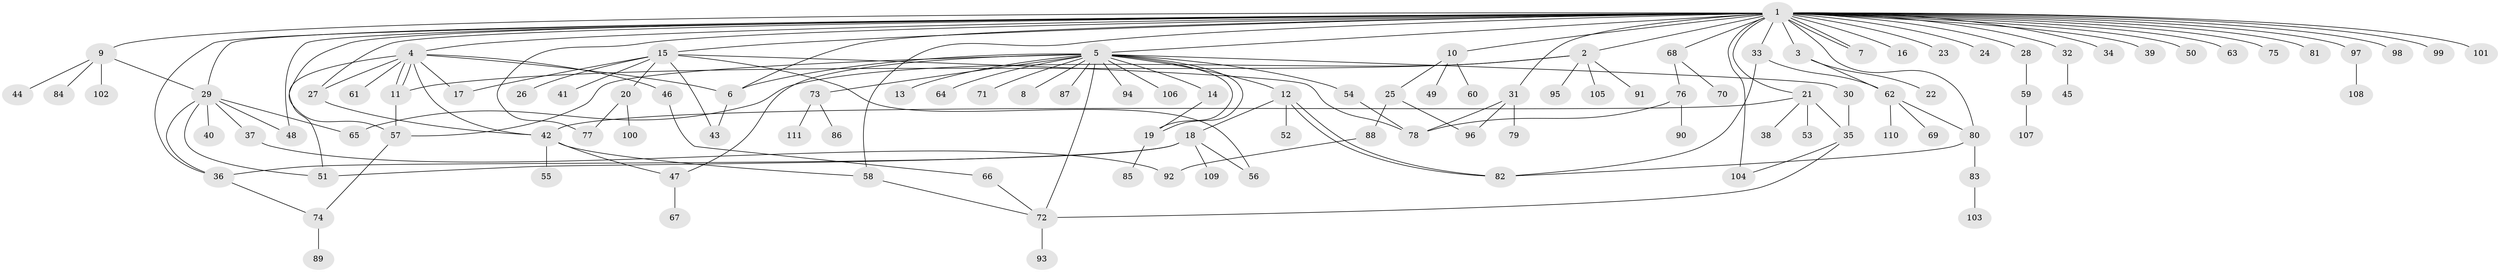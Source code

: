 // coarse degree distribution, {34: 0.012048192771084338, 6: 0.024096385542168676, 2: 0.14457831325301204, 10: 0.012048192771084338, 20: 0.012048192771084338, 1: 0.5301204819277109, 4: 0.060240963855421686, 3: 0.10843373493975904, 8: 0.012048192771084338, 5: 0.060240963855421686, 7: 0.024096385542168676}
// Generated by graph-tools (version 1.1) at 2025/23/03/03/25 07:23:53]
// undirected, 111 vertices, 151 edges
graph export_dot {
graph [start="1"]
  node [color=gray90,style=filled];
  1;
  2;
  3;
  4;
  5;
  6;
  7;
  8;
  9;
  10;
  11;
  12;
  13;
  14;
  15;
  16;
  17;
  18;
  19;
  20;
  21;
  22;
  23;
  24;
  25;
  26;
  27;
  28;
  29;
  30;
  31;
  32;
  33;
  34;
  35;
  36;
  37;
  38;
  39;
  40;
  41;
  42;
  43;
  44;
  45;
  46;
  47;
  48;
  49;
  50;
  51;
  52;
  53;
  54;
  55;
  56;
  57;
  58;
  59;
  60;
  61;
  62;
  63;
  64;
  65;
  66;
  67;
  68;
  69;
  70;
  71;
  72;
  73;
  74;
  75;
  76;
  77;
  78;
  79;
  80;
  81;
  82;
  83;
  84;
  85;
  86;
  87;
  88;
  89;
  90;
  91;
  92;
  93;
  94;
  95;
  96;
  97;
  98;
  99;
  100;
  101;
  102;
  103;
  104;
  105;
  106;
  107;
  108;
  109;
  110;
  111;
  1 -- 2;
  1 -- 3;
  1 -- 4;
  1 -- 5;
  1 -- 6;
  1 -- 7;
  1 -- 7;
  1 -- 9;
  1 -- 10;
  1 -- 15;
  1 -- 16;
  1 -- 21;
  1 -- 23;
  1 -- 24;
  1 -- 27;
  1 -- 28;
  1 -- 29;
  1 -- 31;
  1 -- 32;
  1 -- 33;
  1 -- 34;
  1 -- 36;
  1 -- 39;
  1 -- 48;
  1 -- 50;
  1 -- 57;
  1 -- 58;
  1 -- 63;
  1 -- 68;
  1 -- 75;
  1 -- 77;
  1 -- 80;
  1 -- 81;
  1 -- 97;
  1 -- 98;
  1 -- 99;
  1 -- 101;
  1 -- 104;
  2 -- 11;
  2 -- 65;
  2 -- 91;
  2 -- 95;
  2 -- 105;
  3 -- 22;
  3 -- 62;
  4 -- 6;
  4 -- 11;
  4 -- 11;
  4 -- 17;
  4 -- 27;
  4 -- 42;
  4 -- 46;
  4 -- 51;
  4 -- 61;
  5 -- 6;
  5 -- 8;
  5 -- 12;
  5 -- 13;
  5 -- 14;
  5 -- 19;
  5 -- 19;
  5 -- 30;
  5 -- 47;
  5 -- 54;
  5 -- 57;
  5 -- 64;
  5 -- 71;
  5 -- 72;
  5 -- 73;
  5 -- 87;
  5 -- 94;
  5 -- 106;
  6 -- 43;
  9 -- 29;
  9 -- 44;
  9 -- 84;
  9 -- 102;
  10 -- 25;
  10 -- 49;
  10 -- 60;
  11 -- 57;
  12 -- 18;
  12 -- 52;
  12 -- 82;
  12 -- 82;
  14 -- 19;
  15 -- 17;
  15 -- 20;
  15 -- 26;
  15 -- 41;
  15 -- 43;
  15 -- 56;
  15 -- 78;
  18 -- 36;
  18 -- 51;
  18 -- 56;
  18 -- 109;
  19 -- 85;
  20 -- 77;
  20 -- 100;
  21 -- 35;
  21 -- 38;
  21 -- 42;
  21 -- 53;
  25 -- 88;
  25 -- 96;
  27 -- 42;
  28 -- 59;
  29 -- 36;
  29 -- 37;
  29 -- 40;
  29 -- 48;
  29 -- 51;
  29 -- 65;
  30 -- 35;
  31 -- 78;
  31 -- 79;
  31 -- 96;
  32 -- 45;
  33 -- 62;
  33 -- 82;
  35 -- 72;
  35 -- 104;
  36 -- 74;
  37 -- 92;
  42 -- 47;
  42 -- 55;
  42 -- 58;
  46 -- 66;
  47 -- 67;
  54 -- 78;
  57 -- 74;
  58 -- 72;
  59 -- 107;
  62 -- 69;
  62 -- 80;
  62 -- 110;
  66 -- 72;
  68 -- 70;
  68 -- 76;
  72 -- 93;
  73 -- 86;
  73 -- 111;
  74 -- 89;
  76 -- 78;
  76 -- 90;
  80 -- 82;
  80 -- 83;
  83 -- 103;
  88 -- 92;
  97 -- 108;
}
